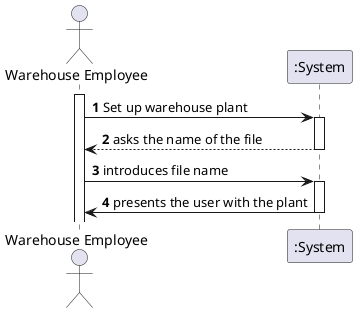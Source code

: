 @startuml
autonumber
actor "Warehouse Employee" as MEDLT

activate MEDLT
MEDLT-> ":System" : Set up warehouse plant

activate ":System"
":System" --> MEDLT : asks the name of the file

deactivate ":System"


MEDLT-> ":System" : introduces file name

activate ":System"

":System" -> MEDLT : presents the user with the plant
deactivate ":System"

@enduml